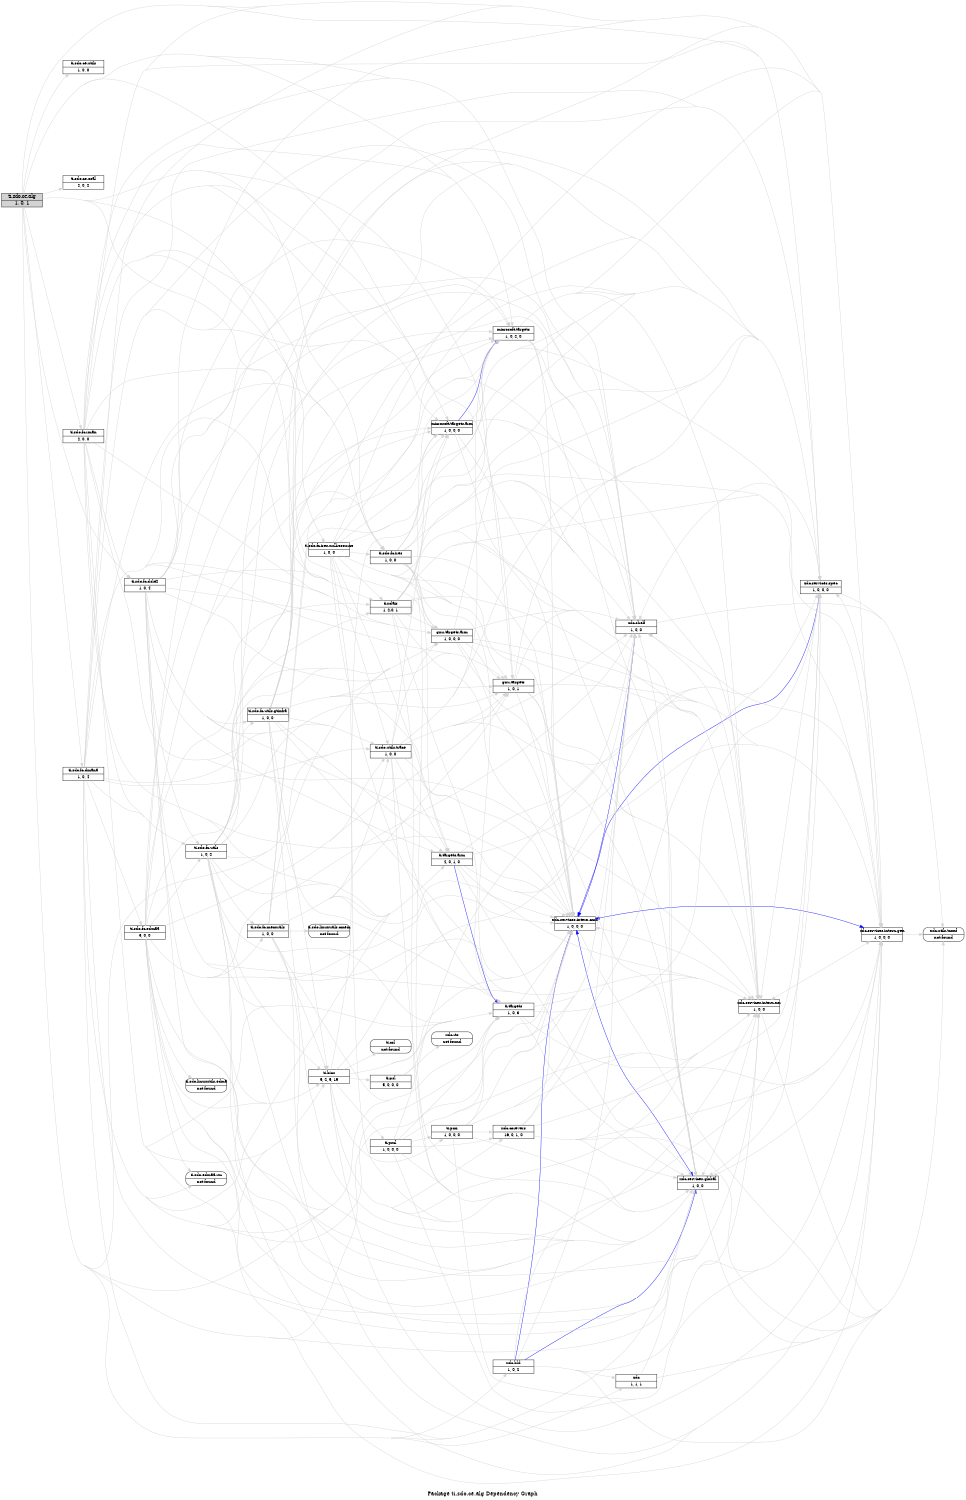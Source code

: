 digraph dependencies {
    label="\nPackage ti.sdo.ce.alg Dependency Graph";
    size="7.5,10";
    rankdir=LR;
    ranksep=".75";
    concentrate="true";
    node [fixedsize=true, width=1.5, style=filled, color=black];
    node [font=Helvetica, fontsize=12, fillcolor=lightgrey];
    ti_sdo_ce_alg [shape=record,label="ti.sdo.ce.alg|1, 0, 1", URL="package.rel.xml"];
    node [fontsize=10, fillcolor=white];

    edge [style=solid, color=blue]

    edge [style=solid, color=lightgrey]
    gnu_targets [shape=record,label="gnu.targets|1, 0, 1", URL="../../../../../../../../../../../rtree/install/trees/products/xdcprod/xdcprod-l18/product/Linux/xdctools_3_16_00_18/packages/gnu/targets/package/package.rel.svg"];
    ti_sdo_ce_alg -> gnu_targets;
    xdc_services_intern_cmd [shape=record,label="xdc.services.intern.cmd|1, 0, 0, 0", URL="../../../../../../../../../../../rtree/install/trees/products/xdcprod/xdcprod-l18/product/Linux/xdctools_3_16_00_18/packages/xdc/services/intern/cmd/package/package.rel.svg"];
    ti_sdo_ce_alg -> xdc_services_intern_cmd;
    ti_sdo_ce_utils [shape=record,label="ti.sdo.ce.utils|1, 0, 0", URL="../../utils/package/package.rel.svg"];
    ti_sdo_ce_alg -> ti_sdo_ce_utils;
    ti_targets [shape=record,label="ti.targets|1, 0, 3", URL="../../../../../../../../../../../rtree/install/trees/products/xdcprod/xdcprod-l18/product/Linux/xdctools_3_16_00_18/packages/ti/targets/package/package.rel.svg"];
    ti_sdo_ce_alg -> ti_targets;
    ti_xdais [shape=record,label="ti.xdais|1, 2.0, 1", URL="../../../../../../../../../../../wtree/library/trees/dais/dais-t03/exports/xdais_6_26_01_03/packages/ti/xdais/package/package.rel.svg"];
    ti_sdo_ce_alg -> ti_xdais;
    xdc_shelf [shape=record,label="xdc.shelf|1, 0, 0", URL="../../../../../../../../../../../rtree/install/trees/products/xdcprod/xdcprod-l18/product/Linux/xdctools_3_16_00_18/packages/xdc/shelf/package/package.rel.svg"];
    ti_sdo_ce_alg -> xdc_shelf;
    ti_sdo_ce_osal [shape=record,label="ti.sdo.ce.osal|2, 0, 2", URL="../../osal/package/package.rel.svg"];
    ti_sdo_ce_alg -> ti_sdo_ce_osal;
    xdc_services_global [shape=record,label="xdc.services.global|1, 0, 0", URL="../../../../../../../../../../../rtree/install/trees/products/xdcprod/xdcprod-l18/product/Linux/xdctools_3_16_00_18/packages/xdc/services/global/package/package.rel.svg"];
    ti_sdo_ce_alg -> xdc_services_global;
    gnu_targets_arm [shape=record,label="gnu.targets.arm|1, 0, 0, 0", URL="../../../../../../../../../../../rtree/install/trees/products/xdcprod/xdcprod-l18/product/Linux/xdctools_3_16_00_18/packages/gnu/targets/arm/package/package.rel.svg"];
    ti_sdo_ce_alg -> gnu_targets_arm;
    ti_sdo_utils_trace [shape=record,label="ti.sdo.utils.trace|1, 0, 0", URL="../../../../../../../../fc/fc-p01/exports/framework_components_2_26_00_01/packages/ti/sdo/utils/trace/package/package.rel.svg"];
    ti_sdo_ce_alg -> ti_sdo_utils_trace;
    ti_sdo_fc_ires [shape=record,label="ti.sdo.fc.ires|1, 0, 0", URL="../../../../../../../../fc/fc-p01/exports/framework_components_2_26_00_01/packages/ti/sdo/fc/ires/package/package.rel.svg"];
    ti_sdo_ce_alg -> ti_sdo_fc_ires;
    xdc_services_intern_gen [shape=record,label="xdc.services.intern.gen|1, 0, 0, 0", URL="../../../../../../../../../../../rtree/install/trees/products/xdcprod/xdcprod-l18/product/Linux/xdctools_3_16_00_18/packages/xdc/services/intern/gen/package/package.rel.svg"];
    ti_sdo_ce_alg -> xdc_services_intern_gen;
    ti_sdo_fc_rman [shape=record,label="ti.sdo.fc.rman|2, 0, 0", URL="../../../../../../../../fc/fc-p01/exports/framework_components_2_26_00_01/packages/ti/sdo/fc/rman/package/package.rel.svg"];
    ti_sdo_ce_alg -> ti_sdo_fc_rman;
    ti_sdo_fc_dskt2 [shape=record,label="ti.sdo.fc.dskt2|1, 0, 4", URL="../../../../../../../../fc/fc-p01/exports/framework_components_2_26_00_01/packages/ti/sdo/fc/dskt2/package/package.rel.svg"];
    ti_sdo_ce_alg -> ti_sdo_fc_dskt2;
    xdc_services_spec [shape=record,label="xdc.services.spec|1, 0, 0, 0", URL="../../../../../../../../../../../rtree/install/trees/products/xdcprod/xdcprod-l18/product/Linux/xdctools_3_16_00_18/packages/xdc/services/spec/package/package.rel.svg"];
    ti_sdo_ce_alg -> xdc_services_spec;
    microsoft_targets [shape=record,label="microsoft.targets|1, 0, 2, 0", URL="../../../../../../../../../../../rtree/install/trees/products/xdcprod/xdcprod-l18/product/Linux/xdctools_3_16_00_18/packages/microsoft/targets/package/package.rel.svg"];
    ti_sdo_ce_alg -> microsoft_targets;
    xdc_bld [shape=record,label="xdc.bld|1, 0, 2", URL="../../../../../../../../../../../rtree/install/trees/products/xdcprod/xdcprod-l18/product/Linux/xdctools_3_16_00_18/packages/xdc/bld/package/package.rel.svg"];
    ti_sdo_ce_alg -> xdc_bld;
    ti_sdo_fc_dman3 [shape=record,label="ti.sdo.fc.dman3|1, 0, 4", URL="../../../../../../../../fc/fc-p01/exports/framework_components_2_26_00_01/packages/ti/sdo/fc/dman3/package/package.rel.svg"];
    ti_sdo_ce_alg -> ti_sdo_fc_dman3;
    xdc_services_intern_xsr [shape=record,label="xdc.services.intern.xsr|1, 0, 0", URL="../../../../../../../../../../../rtree/install/trees/products/xdcprod/xdcprod-l18/product/Linux/xdctools_3_16_00_18/packages/xdc/services/intern/xsr/package/package.rel.svg"];
    ti_sdo_ce_alg -> xdc_services_intern_xsr;
    microsoft_targets_arm [shape=record,label="microsoft.targets.arm|1, 0, 0, 0", URL="../../../../../../../../../../../rtree/install/trees/products/xdcprod/xdcprod-l18/product/Linux/xdctools_3_16_00_18/packages/microsoft/targets/arm/package/package.rel.svg"];
    ti_sdo_ce_alg -> microsoft_targets_arm;
    xdc [shape=record,label="xdc|1, 1, 1", URL="../../../../../../../../../../../rtree/install/trees/products/xdcprod/xdcprod-l18/product/Linux/xdctools_3_16_00_18/packages/xdc/package/package.rel.svg"];
    ti_sdo_ce_alg -> xdc;

    edge [style=solid, color=blue]

    edge [style=solid, color=lightgrey]
    xdc_utils_tconf [shape=record,label="xdc.utils.tconf|not found"style=rounded, ];
    xdc -> xdc_utils_tconf;
    xdc -> xdc_services_global;

    edge [style=solid, color=blue]

    edge [style=solid, color=lightgrey]

    edge [style=solid, color=blue]
    microsoft_targets_arm -> microsoft_targets;

    edge [style=solid, color=lightgrey]
    microsoft_targets_arm -> xdc_services_spec;
    microsoft_targets_arm -> xdc_services_global;
    microsoft_targets_arm -> microsoft_targets;
    microsoft_targets_arm -> xdc_services_intern_cmd;
    microsoft_targets_arm -> xdc_services_intern_xsr;
    microsoft_targets_arm -> xdc_shelf;
    microsoft_targets_arm -> xdc_services_intern_gen;

    edge [style=solid, color=blue]
    xdc_services_intern_xsr -> xdc_services_global;

    edge [style=solid, color=lightgrey]
    xdc_services_intern_xsr -> xdc_utils_tconf;
    xdc_services_intern_xsr -> xdc_services_intern_cmd;
    xdc_services_intern_xsr -> xdc_services_spec;
    xdc_services_intern_xsr -> xdc_services_global;
    xdc_services_intern_xsr -> xdc_services_intern_gen;
    xdc_services_intern_xsr -> xdc_shelf;

    edge [style=solid, color=blue]

    edge [style=solid, color=lightgrey]
    ti_sdo_fc_dman3 -> gnu_targets;
    ti_sdo_fc_dman3 -> ti_sdo_fc_ires;
    ti_sdo_fc_edma3 [shape=record,label="ti.sdo.fc.edma3|3, 0, 0", URL="../../../../../../../../fc/fc-p01/exports/framework_components_2_26_00_01/packages/ti/sdo/fc/edma3/package/package.rel.svg"];
    ti_sdo_fc_dman3 -> ti_sdo_fc_edma3;
    ti_sdo_fc_dman3 -> xdc_services_intern_cmd;
    ti_sdo_fc_dman3 -> ti_targets;
    ti_sdo_fc_dman3 -> xdc_shelf;
    ti_sdo_fc_dman3 -> xdc_services_global;
    ti_targets_arm [shape=record,label="ti.targets.arm|2, 0, 1, 0", URL="../../../../../../../../../../../rtree/install/trees/products/xdcprod/xdcprod-l18/product/Linux/xdctools_3_16_00_18/packages/ti/targets/arm/package/package.rel.svg"];
    ti_sdo_fc_dman3 -> ti_targets_arm;
    ti_sdo_fc_dman3 -> gnu_targets_arm;
    ti_sdo_fc_utils [shape=record,label="ti.sdo.fc.utils|1, 0, 2", URL="../../../../../../../../fc/fc-p01/exports/framework_components_2_26_00_01/packages/ti/sdo/fc/utils/package/package.rel.svg"];
    ti_sdo_fc_dman3 -> ti_sdo_fc_utils;
    ti_bios [shape=record,label="ti.bios|5, 2, 5, 19", URL="../../../../../../../../../../../vtree/library/trees/sabios/sabios-m06/product/ccsv4/Linux/bios_5_41_00_06/packages/ti/bios/package/package.rel.svg"];
    ti_sdo_fc_dman3 -> ti_bios;
    ti_sdo_edma3_rm [shape=record,label="ti.sdo.edma3.rm|not found"style=rounded, ];
    ti_sdo_fc_dman3 -> ti_sdo_edma3_rm;
    ti_sdo_fc_dman3 -> xdc_services_intern_gen;
    ti_sdo_fc_dman3 -> ti_sdo_utils_trace;
    ti_sdo_fc_dman3 -> xdc_services_spec;
    ti_sdo_fc_dman3 -> microsoft_targets;
    ti_sdo_fc_dman3 -> ti_xdais;
    ti_sdo_fc_utils_gtinfra [shape=record,label="ti.sdo.fc.utils.gtinfra|1, 0, 0", URL="../../../../../../../../fc/fc-p01/exports/framework_components_2_26_00_01/packages/ti/sdo/fc/utils/gtinfra/package/package.rel.svg"];
    ti_sdo_fc_dman3 -> ti_sdo_fc_utils_gtinfra;
    ti_sdo_fc_dman3 -> xdc_services_intern_xsr;
    ti_sdo_fc_dman3 -> microsoft_targets_arm;

    edge [style=solid, color=blue]

    edge [style=solid, color=lightgrey]
    ti_sdo_fc_utils_gtinfra -> gnu_targets;
    ti_sdo_fc_utils_gtinfra -> xdc_services_intern_cmd;
    ti_sdo_fc_utils_gtinfra -> ti_targets;
    ti_sdo_fc_utils_gtinfra -> xdc_shelf;
    ti_sdo_fc_utils_gtinfra -> xdc_services_global;
    ti_sdo_fc_utils_gtinfra -> ti_targets_arm;
    ti_sdo_fc_utils_gtinfra -> gnu_targets_arm;
    ti_sdo_fc_utils_gtinfra -> ti_bios;
    ti_sdo_fc_utils_gtinfra -> xdc_services_intern_gen;
    ti_sdo_fc_utils_gtinfra -> ti_sdo_utils_trace;
    ti_sdo_fc_utils_gtinfra -> xdc_services_spec;
    ti_sdo_fc_utils_gtinfra -> microsoft_targets;
    ti_sdo_fc_utils_gtinfra -> xdc_services_intern_xsr;
    ti_sdo_fc_utils_gtinfra -> microsoft_targets_arm;

    edge [style=solid, color=blue]

    edge [style=solid, color=lightgrey]

    edge [style=solid, color=blue]

    edge [style=solid, color=lightgrey]
    ti_bios -> xdc_services_intern_gen;
    ti_pscl [shape=record,label="ti.pscl|1, 0, 0, 0", URL="../../../../../../../../../../../vtree/library/trees/sabios/sabios-m06/product/ccsv4/Linux/bios_5_41_00_06/packages/ti/pscl/package/package.rel.svg"];
    ti_bios -> ti_pscl;
    ti_pmi [shape=record,label="ti.pmi|1, 0, 0, 0", URL="../../../../../../../../../../../vtree/library/trees/sabios/sabios-m06/product/ccsv4/Linux/bios_5_41_00_06/packages/ti/pmi/package/package.rel.svg"];
    ti_bios -> ti_pmi;
    ti_bios -> xdc_shelf;
    ti_bios -> xdc_services_intern_xsr;
    ti_bios -> xdc_services_spec;
    ti_bios -> ti_targets;
    ti_bios -> xdc_services_intern_cmd;
    ti_bios -> xdc_services_global;
    ti_csl [shape=record,label="ti.csl|not found"style=rounded, ];
    ti_bios -> ti_csl;
    xdc_corevers [shape=record,label="xdc.corevers|16, 0, 1, 0", URL="../../../../../../../../../../../rtree/install/trees/products/xdcprod/xdcprod-l18/product/Linux/xdctools_3_16_00_18/packages/xdc/corevers/package/package.rel.svg"];
    ti_bios -> xdc_corevers;
    ti_psl [shape=record,label="ti.psl|5, 0, 0, 0", URL="../../../../../../../../../../../vtree/library/trees/sabios/sabios-m06/product/ccsv4/Linux/bios_5_41_00_06/packages/ti/psl/package/package.rel.svg"];
    ti_bios -> ti_psl;

    edge [style=solid, color=blue]

    edge [style=solid, color=lightgrey]
    ti_psl -> ti_targets;
    xdc_rts [shape=record,label="xdc.rts|not found"style=rounded, ];
    ti_psl -> xdc_rts;

    edge [style=solid, color=blue]

    edge [style=solid, color=lightgrey]

    edge [style=solid, color=blue]

    edge [style=solid, color=lightgrey]
    xdc_corevers -> xdc_utils_tconf;
    xdc_corevers -> xdc_services_intern_cmd;
    xdc_corevers -> xdc_services_intern_xsr;
    xdc_corevers -> xdc_services_spec;
    xdc_corevers -> xdc_services_global;
    xdc_corevers -> xdc_services_intern_gen;
    xdc_corevers -> xdc_shelf;

    edge [style=solid, color=blue]

    edge [style=solid, color=lightgrey]

    edge [style=solid, color=blue]

    edge [style=solid, color=lightgrey]
    ti_pmi -> xdc_corevers;
    ti_pmi -> ti_targets;
    ti_pmi -> xdc_services_spec;
    ti_pmi -> xdc_services_intern_cmd;
    ti_pmi -> xdc_services_intern_xsr;
    ti_pmi -> xdc_services_intern_gen;
    ti_pmi -> xdc_shelf;
    ti_pmi -> xdc_services_global;

    edge [style=solid, color=blue]

    edge [style=solid, color=lightgrey]
    ti_pscl -> xdc_corevers;
    ti_pscl -> ti_targets;
    ti_pscl -> xdc_services_spec;
    ti_pscl -> xdc_services_intern_cmd;
    ti_pscl -> xdc_services_intern_xsr;
    ti_pscl -> xdc_services_intern_gen;
    ti_pscl -> xdc_shelf;
    ti_pscl -> ti_pmi;
    ti_pscl -> xdc_services_global;

    edge [style=solid, color=blue]

    edge [style=solid, color=lightgrey]
    ti_sdo_fc_utils -> gnu_targets;
    ti_sdo_fc_utils -> xdc_services_intern_cmd;
    ti_sdo_fc_utils -> ti_targets;
    ti_sdo_fc_memutils [shape=record,label="ti.sdo.fc.memutils|1, 0, 0", URL="../../../../../../../../fc/fc-p01/exports/framework_components_2_26_00_01/packages/ti/sdo/fc/memutils/package/package.rel.svg"];
    ti_sdo_fc_utils -> ti_sdo_fc_memutils;
    ti_sdo_fc_utils -> xdc_shelf;
    ti_sdo_fc_utils -> xdc_services_global;
    ti_sdo_fc_utils -> ti_targets_arm;
    ti_sdo_fc_utils -> gnu_targets_arm;
    ti_sdo_fc_utils -> ti_bios;
    ti_sdo_fc_utils -> xdc_services_intern_gen;
    ti_sdo_fc_utils -> ti_sdo_utils_trace;
    ti_sdo_fc_utils -> xdc_services_spec;
    ti_sdo_fc_utils -> microsoft_targets;
    ti_sdo_fc_utils -> ti_xdais;
    ti_sdo_fc_utils -> xdc_services_intern_xsr;
    ti_sdo_fc_utils -> microsoft_targets_arm;

    edge [style=solid, color=blue]

    edge [style=solid, color=lightgrey]
    ti_sdo_fc_memutils -> gnu_targets;
    ti_sdo_fc_memutils -> xdc_services_intern_cmd;
    ti_sdo_fc_memutils -> ti_targets;
    ti_sdo_fc_memutils -> xdc_shelf;
    ti_sdo_fc_memutils -> xdc_services_global;
    ti_sdo_fc_memutils -> ti_targets_arm;
    ti_sdo_fc_memutils -> gnu_targets_arm;
    ti_sdo_fc_memutils -> ti_bios;
    ti_sdo_fc_memutils -> xdc_services_intern_gen;
    ti_sdo_fc_memutils -> ti_sdo_utils_trace;
    ti_sdo_fc_memutils -> xdc_services_spec;
    ti_sdo_fc_memutils -> microsoft_targets;
    ti_sdo_linuxutils_cmem [shape=record,label="ti.sdo.linuxutils.cmem|not found"style=rounded, ];
    ti_sdo_fc_memutils -> ti_sdo_linuxutils_cmem;
    ti_sdo_fc_memutils -> xdc_services_intern_xsr;
    ti_sdo_fc_memutils -> microsoft_targets_arm;

    edge [style=solid, color=blue]

    edge [style=solid, color=lightgrey]

    edge [style=solid, color=blue]
    ti_targets_arm -> ti_targets;

    edge [style=solid, color=lightgrey]
    ti_targets_arm -> xdc_services_spec;
    ti_targets_arm -> xdc_services_global;
    ti_targets_arm -> xdc_services_intern_cmd;
    ti_targets_arm -> xdc_services_intern_xsr;
    ti_targets_arm -> ti_targets;
    ti_targets_arm -> xdc_shelf;
    ti_targets_arm -> xdc_services_intern_gen;

    edge [style=solid, color=blue]

    edge [style=solid, color=lightgrey]
    ti_sdo_fc_edma3 -> gnu_targets;
    ti_sdo_fc_edma3 -> ti_sdo_fc_ires;
    ti_sdo_fc_edma3 -> xdc_services_intern_cmd;
    ti_sdo_fc_edma3 -> ti_targets;
    ti_sdo_fc_edma3 -> ti_sdo_fc_memutils;
    ti_sdo_fc_edma3 -> xdc_shelf;
    ti_sdo_fc_edma3 -> xdc_services_global;
    ti_sdo_fc_edma3 -> ti_targets_arm;
    ti_sdo_fc_edma3 -> gnu_targets_arm;
    ti_sdo_fc_edma3 -> ti_sdo_fc_utils;
    ti_sdo_fc_edma3 -> ti_bios;
    ti_sdo_fc_edma3 -> ti_sdo_edma3_rm;
    ti_sdo_fc_edma3 -> xdc_services_intern_gen;
    ti_sdo_fc_edma3 -> ti_sdo_utils_trace;
    ti_sdo_linuxutils_edma [shape=record,label="ti.sdo.linuxutils.edma|not found"style=rounded, ];
    ti_sdo_fc_edma3 -> ti_sdo_linuxutils_edma;
    ti_sdo_fc_edma3 -> xdc_services_spec;
    ti_sdo_fc_edma3 -> ti_xdais;
    ti_sdo_fc_edma3 -> microsoft_targets;
    ti_sdo_fc_edma3 -> xdc_services_intern_xsr;
    ti_sdo_fc_edma3 -> microsoft_targets_arm;

    edge [style=solid, color=blue]

    edge [style=solid, color=lightgrey]

    edge [style=solid, color=blue]
    xdc_bld -> xdc_services_global;
    xdc_bld -> xdc_services_intern_cmd;

    edge [style=solid, color=lightgrey]
    xdc_bld -> xdc_utils_tconf;
    xdc_bld -> xdc_services_intern_cmd;
    xdc_bld -> xdc_services_intern_xsr;
    xdc_bld -> xdc_services_spec;
    xdc_bld -> xdc_services_global;
    xdc_bld -> xdc_services_intern_gen;
    xdc_bld -> xdc;
    xdc_bld -> xdc_shelf;

    edge [style=solid, color=blue]

    edge [style=solid, color=lightgrey]
    microsoft_targets -> xdc_services_spec;
    microsoft_targets -> xdc_services_global;
    microsoft_targets -> xdc_services_intern_cmd;
    microsoft_targets -> xdc_services_intern_xsr;
    microsoft_targets -> xdc_shelf;
    microsoft_targets -> xdc_services_intern_gen;

    edge [style=solid, color=blue]
    xdc_services_spec -> xdc_shelf;

    edge [style=solid, color=lightgrey]
    xdc_services_spec -> xdc_utils_tconf;
    xdc_services_spec -> xdc_services_intern_cmd;
    xdc_services_spec -> xdc_services_intern_xsr;
    xdc_services_spec -> xdc_services_global;
    xdc_services_spec -> xdc_services_intern_gen;
    xdc_services_spec -> xdc_shelf;

    edge [style=solid, color=blue]

    edge [style=solid, color=lightgrey]
    ti_sdo_fc_dskt2 -> gnu_targets;
    ti_sdo_fc_dskt2 -> xdc_services_intern_cmd;
    ti_sdo_fc_dskt2 -> ti_targets;
    ti_sdo_fc_dskt2 -> xdc_shelf;
    ti_sdo_fc_dskt2 -> xdc_services_global;
    ti_sdo_fc_dskt2 -> ti_targets_arm;
    ti_sdo_fc_dskt2 -> gnu_targets_arm;
    ti_sdo_fc_dskt2 -> ti_sdo_fc_utils;
    ti_sdo_fc_dskt2 -> ti_bios;
    ti_sdo_fc_dskt2 -> xdc_services_intern_gen;
    ti_sdo_fc_dskt2 -> ti_sdo_utils_trace;
    ti_sdo_fc_dskt2 -> xdc_services_spec;
    ti_sdo_fc_dskt2 -> ti_xdais;
    ti_sdo_fc_dskt2 -> microsoft_targets;
    ti_sdo_fc_dskt2 -> ti_sdo_fc_utils_gtinfra;
    ti_sdo_fc_dskt2 -> xdc_services_intern_xsr;
    ti_sdo_fc_dskt2 -> microsoft_targets_arm;

    edge [style=solid, color=blue]

    edge [style=solid, color=lightgrey]
    ti_sdo_fc_rman -> gnu_targets;
    ti_sdo_fc_rman -> ti_sdo_fc_ires;
    ti_sdo_fc_ires_nullresource [shape=record,label="ti.sdo.fc.ires.nullresource|1, 0, 0", URL="../../../../../../../../fc/fc-p01/exports/framework_components_2_26_00_01/packages/ti/sdo/fc/ires/nullresource/package/package.rel.svg"];
    ti_sdo_fc_rman -> ti_sdo_fc_ires_nullresource;
    ti_sdo_fc_rman -> ti_sdo_fc_dskt2;
    ti_sdo_fc_rman -> xdc_services_intern_cmd;
    ti_sdo_fc_rman -> ti_targets;
    ti_sdo_fc_rman -> xdc_shelf;
    ti_sdo_fc_rman -> xdc_services_global;
    ti_sdo_fc_rman -> ti_targets_arm;
    ti_sdo_fc_rman -> gnu_targets_arm;
    ti_sdo_fc_rman -> ti_sdo_fc_utils;
    ti_sdo_fc_rman -> ti_bios;
    ti_sdo_fc_rman -> xdc_services_intern_gen;
    ti_sdo_fc_rman -> ti_sdo_utils_trace;
    ti_sdo_fc_rman -> xdc_services_spec;
    ti_sdo_fc_rman -> ti_xdais;
    ti_sdo_fc_rman -> microsoft_targets;
    ti_sdo_fc_rman -> xdc_services_intern_xsr;
    ti_sdo_fc_rman -> microsoft_targets_arm;

    edge [style=solid, color=blue]

    edge [style=solid, color=lightgrey]
    ti_sdo_fc_ires_nullresource -> gnu_targets;
    ti_sdo_fc_ires_nullresource -> ti_sdo_fc_ires;
    ti_sdo_fc_ires_nullresource -> xdc_services_intern_cmd;
    ti_sdo_fc_ires_nullresource -> ti_targets;
    ti_sdo_fc_ires_nullresource -> xdc_shelf;
    ti_sdo_fc_ires_nullresource -> xdc_services_global;
    ti_sdo_fc_ires_nullresource -> ti_targets_arm;
    ti_sdo_fc_ires_nullresource -> gnu_targets_arm;
    ti_sdo_fc_ires_nullresource -> xdc_services_intern_gen;
    ti_sdo_fc_ires_nullresource -> ti_sdo_utils_trace;
    ti_sdo_fc_ires_nullresource -> xdc_services_spec;
    ti_sdo_fc_ires_nullresource -> ti_xdais;
    ti_sdo_fc_ires_nullresource -> microsoft_targets;
    ti_sdo_fc_ires_nullresource -> xdc_services_intern_xsr;
    ti_sdo_fc_ires_nullresource -> microsoft_targets_arm;

    edge [style=solid, color=blue]
    xdc_services_intern_gen -> xdc_shelf;
    xdc_services_intern_gen -> xdc_services_spec;
    xdc_services_intern_gen -> xdc_services_global;
    xdc_services_intern_gen -> xdc_services_intern_xsr;

    edge [style=solid, color=lightgrey]
    xdc_services_intern_gen -> xdc_utils_tconf;
    xdc_services_intern_gen -> xdc_services_intern_cmd;
    xdc_services_intern_gen -> xdc_services_intern_xsr;
    xdc_services_intern_gen -> xdc_services_spec;
    xdc_services_intern_gen -> xdc_services_global;
    xdc_services_intern_gen -> xdc_shelf;

    edge [style=solid, color=blue]

    edge [style=solid, color=lightgrey]
    ti_sdo_fc_ires -> ti_targets_arm;
    ti_sdo_fc_ires -> xdc_services_spec;
    ti_sdo_fc_ires -> microsoft_targets;
    ti_sdo_fc_ires -> microsoft_targets_arm;
    ti_sdo_fc_ires -> gnu_targets;
    ti_sdo_fc_ires -> xdc_services_global;
    ti_sdo_fc_ires -> gnu_targets_arm;
    ti_sdo_fc_ires -> xdc_shelf;
    ti_sdo_fc_ires -> ti_targets;
    ti_sdo_fc_ires -> xdc_services_intern_cmd;
    ti_sdo_fc_ires -> xdc_services_intern_xsr;
    ti_sdo_fc_ires -> xdc_services_intern_gen;

    edge [style=solid, color=blue]

    edge [style=solid, color=lightgrey]
    ti_sdo_utils_trace -> gnu_targets;
    ti_sdo_utils_trace -> xdc_services_intern_cmd;
    ti_sdo_utils_trace -> ti_targets;
    ti_sdo_utils_trace -> xdc_shelf;
    ti_sdo_utils_trace -> xdc_services_global;
    ti_sdo_utils_trace -> ti_targets_arm;
    ti_sdo_utils_trace -> gnu_targets_arm;
    ti_sdo_utils_trace -> xdc_services_intern_gen;
    ti_sdo_utils_trace -> xdc_services_spec;
    ti_sdo_utils_trace -> microsoft_targets;
    ti_sdo_utils_trace -> xdc_services_intern_xsr;
    ti_sdo_utils_trace -> microsoft_targets_arm;

    edge [style=solid, color=blue]

    edge [style=solid, color=lightgrey]
    gnu_targets_arm -> xdc_services_spec;
    gnu_targets_arm -> xdc_services_global;
    gnu_targets_arm -> xdc_services_intern_cmd;
    gnu_targets_arm -> xdc_services_intern_xsr;
    gnu_targets_arm -> xdc_shelf;
    gnu_targets_arm -> xdc_services_intern_gen;
    gnu_targets_arm -> gnu_targets;

    edge [style=solid, color=blue]

    edge [style=solid, color=lightgrey]
    xdc_services_global -> xdc_utils_tconf;
    xdc_services_global -> xdc_services_intern_cmd;
    xdc_services_global -> xdc_services_intern_xsr;
    xdc_services_global -> xdc_services_spec;
    xdc_services_global -> xdc_services_intern_gen;
    xdc_services_global -> xdc_shelf;

    edge [style=solid, color=blue]

    edge [style=solid, color=lightgrey]

    edge [style=solid, color=blue]

    edge [style=solid, color=lightgrey]
    xdc_shelf -> xdc_utils_tconf;
    xdc_shelf -> xdc_services_intern_cmd;
    xdc_shelf -> xdc_services_intern_xsr;
    xdc_shelf -> xdc_services_spec;
    xdc_shelf -> xdc_services_global;
    xdc_shelf -> xdc_services_intern_gen;

    edge [style=solid, color=blue]

    edge [style=solid, color=lightgrey]
    ti_xdais -> xdc_services_spec;
    ti_xdais -> microsoft_targets;
    ti_xdais -> microsoft_targets_arm;
    ti_xdais -> gnu_targets;
    ti_xdais -> xdc_services_global;
    ti_xdais -> gnu_targets_arm;
    ti_xdais -> xdc_shelf;
    ti_xdais -> ti_targets;
    ti_xdais -> xdc_services_intern_cmd;
    ti_xdais -> xdc_services_intern_xsr;
    ti_xdais -> xdc_services_intern_gen;

    edge [style=solid, color=blue]

    edge [style=solid, color=lightgrey]
    ti_targets -> xdc_services_spec;
    ti_targets -> xdc_services_global;
    ti_targets -> xdc_services_intern_cmd;
    ti_targets -> xdc_services_intern_xsr;
    ti_targets -> xdc_shelf;
    ti_targets -> xdc_services_intern_gen;

    edge [style=solid, color=blue]

    edge [style=solid, color=lightgrey]

    edge [style=solid, color=blue]
    xdc_services_intern_cmd -> xdc_shelf;
    xdc_services_intern_cmd -> xdc_services_spec;
    xdc_services_intern_cmd -> xdc_services_global;
    xdc_services_intern_cmd -> xdc_services_intern_gen;

    edge [style=solid, color=lightgrey]
    xdc_services_intern_cmd -> xdc_utils_tconf;
    xdc_services_intern_cmd -> xdc_services_intern_xsr;
    xdc_services_intern_cmd -> xdc_services_spec;
    xdc_services_intern_cmd -> xdc_services_global;
    xdc_services_intern_cmd -> xdc_services_intern_gen;
    xdc_services_intern_cmd -> xdc_shelf;

    edge [style=solid, color=blue]

    edge [style=solid, color=lightgrey]
    gnu_targets -> xdc_services_spec;
    gnu_targets -> xdc_services_global;
    gnu_targets -> xdc_services_intern_cmd;
    gnu_targets -> xdc_services_intern_xsr;
    gnu_targets -> xdc_shelf;
    gnu_targets -> xdc_services_intern_gen;
}
